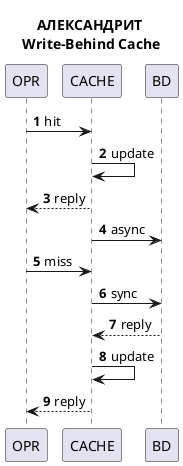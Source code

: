 @startuml
title АЛЕКСАНДРИТ \nWrite-Behind Cache
autonumber

OPR -> CACHE: hit
CACHE -> CACHE: update
CACHE --> OPR: reply
CACHE -> BD: async

OPR -> CACHE: miss
CACHE -> BD: sync
BD --> CACHE: reply
CACHE -> CACHE: update
CACHE --> OPR: reply

@enduml